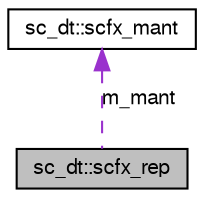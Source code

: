 digraph G
{
  edge [fontname="FreeSans",fontsize="10",labelfontname="FreeSans",labelfontsize="10"];
  node [fontname="FreeSans",fontsize="10",shape=record];
  Node1 [label="sc_dt::scfx_rep",height=0.2,width=0.4,color="black", fillcolor="grey75", style="filled" fontcolor="black"];
  Node2 -> Node1 [dir=back,color="darkorchid3",fontsize="10",style="dashed",label="m_mant",fontname="FreeSans"];
  Node2 [label="sc_dt::scfx_mant",height=0.2,width=0.4,color="black", fillcolor="white", style="filled",URL="$a00258.html"];
}

